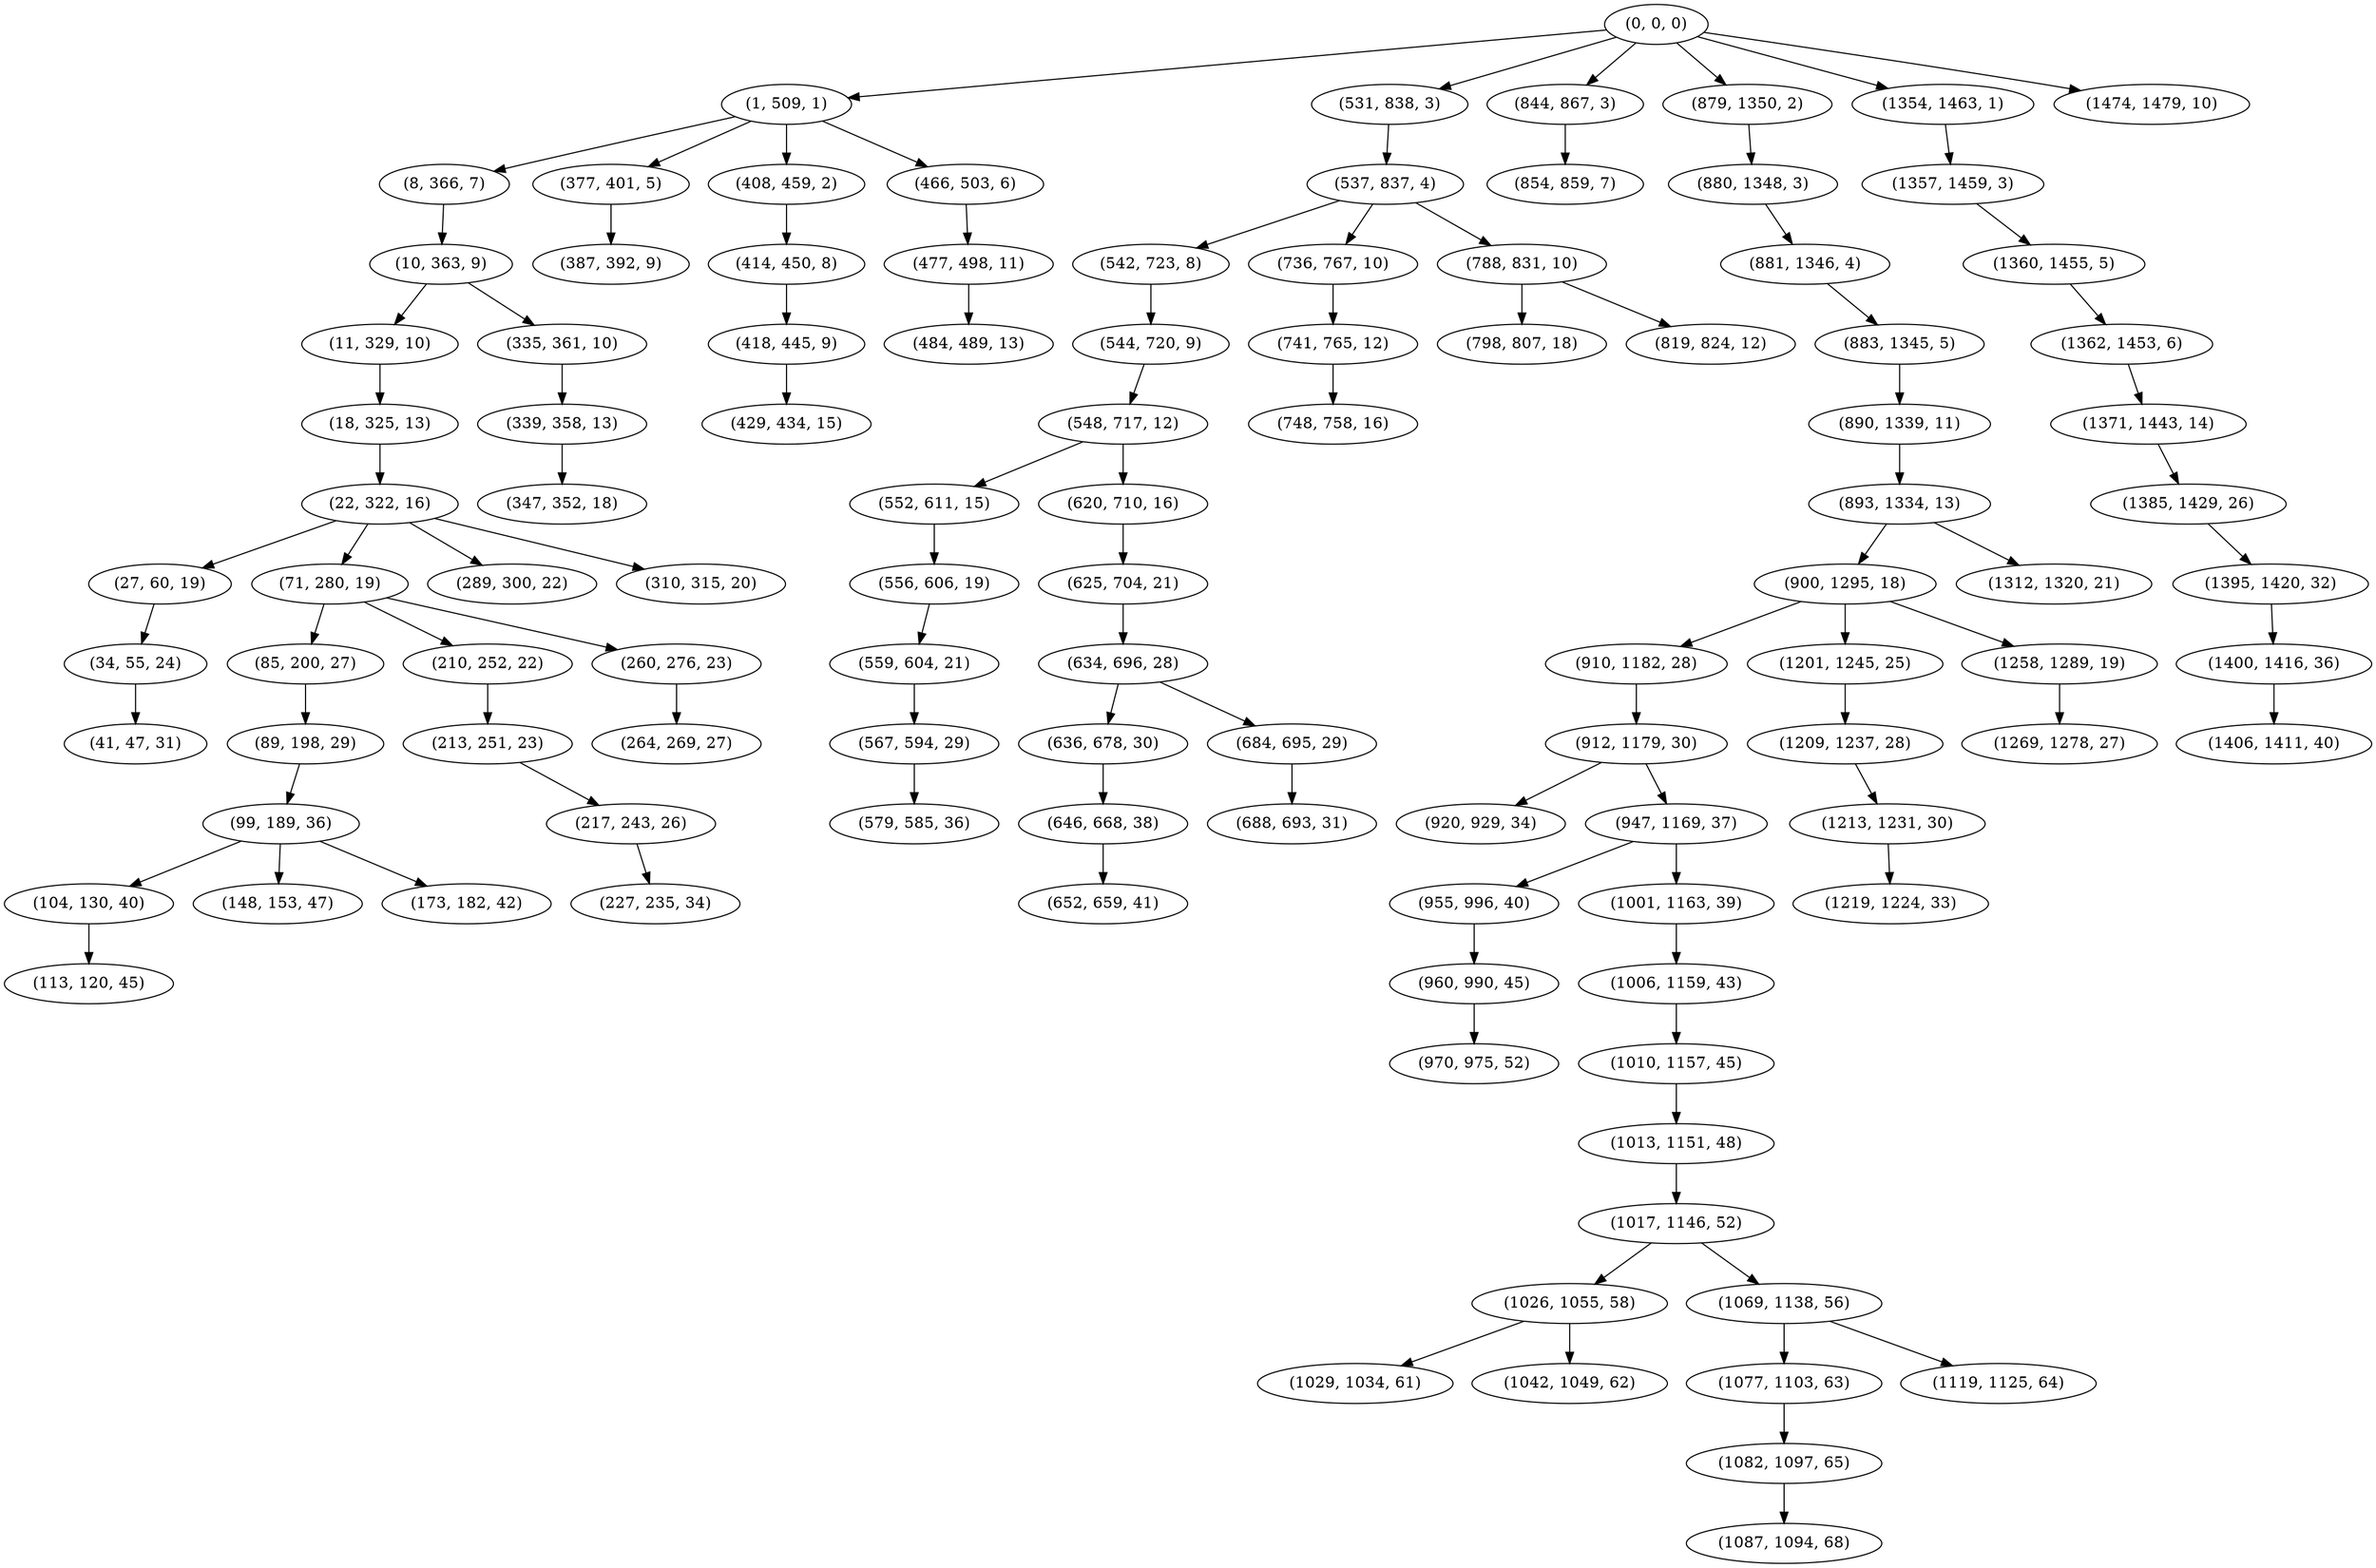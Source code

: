 digraph tree {
    "(0, 0, 0)";
    "(1, 509, 1)";
    "(8, 366, 7)";
    "(10, 363, 9)";
    "(11, 329, 10)";
    "(18, 325, 13)";
    "(22, 322, 16)";
    "(27, 60, 19)";
    "(34, 55, 24)";
    "(41, 47, 31)";
    "(71, 280, 19)";
    "(85, 200, 27)";
    "(89, 198, 29)";
    "(99, 189, 36)";
    "(104, 130, 40)";
    "(113, 120, 45)";
    "(148, 153, 47)";
    "(173, 182, 42)";
    "(210, 252, 22)";
    "(213, 251, 23)";
    "(217, 243, 26)";
    "(227, 235, 34)";
    "(260, 276, 23)";
    "(264, 269, 27)";
    "(289, 300, 22)";
    "(310, 315, 20)";
    "(335, 361, 10)";
    "(339, 358, 13)";
    "(347, 352, 18)";
    "(377, 401, 5)";
    "(387, 392, 9)";
    "(408, 459, 2)";
    "(414, 450, 8)";
    "(418, 445, 9)";
    "(429, 434, 15)";
    "(466, 503, 6)";
    "(477, 498, 11)";
    "(484, 489, 13)";
    "(531, 838, 3)";
    "(537, 837, 4)";
    "(542, 723, 8)";
    "(544, 720, 9)";
    "(548, 717, 12)";
    "(552, 611, 15)";
    "(556, 606, 19)";
    "(559, 604, 21)";
    "(567, 594, 29)";
    "(579, 585, 36)";
    "(620, 710, 16)";
    "(625, 704, 21)";
    "(634, 696, 28)";
    "(636, 678, 30)";
    "(646, 668, 38)";
    "(652, 659, 41)";
    "(684, 695, 29)";
    "(688, 693, 31)";
    "(736, 767, 10)";
    "(741, 765, 12)";
    "(748, 758, 16)";
    "(788, 831, 10)";
    "(798, 807, 18)";
    "(819, 824, 12)";
    "(844, 867, 3)";
    "(854, 859, 7)";
    "(879, 1350, 2)";
    "(880, 1348, 3)";
    "(881, 1346, 4)";
    "(883, 1345, 5)";
    "(890, 1339, 11)";
    "(893, 1334, 13)";
    "(900, 1295, 18)";
    "(910, 1182, 28)";
    "(912, 1179, 30)";
    "(920, 929, 34)";
    "(947, 1169, 37)";
    "(955, 996, 40)";
    "(960, 990, 45)";
    "(970, 975, 52)";
    "(1001, 1163, 39)";
    "(1006, 1159, 43)";
    "(1010, 1157, 45)";
    "(1013, 1151, 48)";
    "(1017, 1146, 52)";
    "(1026, 1055, 58)";
    "(1029, 1034, 61)";
    "(1042, 1049, 62)";
    "(1069, 1138, 56)";
    "(1077, 1103, 63)";
    "(1082, 1097, 65)";
    "(1087, 1094, 68)";
    "(1119, 1125, 64)";
    "(1201, 1245, 25)";
    "(1209, 1237, 28)";
    "(1213, 1231, 30)";
    "(1219, 1224, 33)";
    "(1258, 1289, 19)";
    "(1269, 1278, 27)";
    "(1312, 1320, 21)";
    "(1354, 1463, 1)";
    "(1357, 1459, 3)";
    "(1360, 1455, 5)";
    "(1362, 1453, 6)";
    "(1371, 1443, 14)";
    "(1385, 1429, 26)";
    "(1395, 1420, 32)";
    "(1400, 1416, 36)";
    "(1406, 1411, 40)";
    "(1474, 1479, 10)";
    "(0, 0, 0)" -> "(1, 509, 1)";
    "(0, 0, 0)" -> "(531, 838, 3)";
    "(0, 0, 0)" -> "(844, 867, 3)";
    "(0, 0, 0)" -> "(879, 1350, 2)";
    "(0, 0, 0)" -> "(1354, 1463, 1)";
    "(0, 0, 0)" -> "(1474, 1479, 10)";
    "(1, 509, 1)" -> "(8, 366, 7)";
    "(1, 509, 1)" -> "(377, 401, 5)";
    "(1, 509, 1)" -> "(408, 459, 2)";
    "(1, 509, 1)" -> "(466, 503, 6)";
    "(8, 366, 7)" -> "(10, 363, 9)";
    "(10, 363, 9)" -> "(11, 329, 10)";
    "(10, 363, 9)" -> "(335, 361, 10)";
    "(11, 329, 10)" -> "(18, 325, 13)";
    "(18, 325, 13)" -> "(22, 322, 16)";
    "(22, 322, 16)" -> "(27, 60, 19)";
    "(22, 322, 16)" -> "(71, 280, 19)";
    "(22, 322, 16)" -> "(289, 300, 22)";
    "(22, 322, 16)" -> "(310, 315, 20)";
    "(27, 60, 19)" -> "(34, 55, 24)";
    "(34, 55, 24)" -> "(41, 47, 31)";
    "(71, 280, 19)" -> "(85, 200, 27)";
    "(71, 280, 19)" -> "(210, 252, 22)";
    "(71, 280, 19)" -> "(260, 276, 23)";
    "(85, 200, 27)" -> "(89, 198, 29)";
    "(89, 198, 29)" -> "(99, 189, 36)";
    "(99, 189, 36)" -> "(104, 130, 40)";
    "(99, 189, 36)" -> "(148, 153, 47)";
    "(99, 189, 36)" -> "(173, 182, 42)";
    "(104, 130, 40)" -> "(113, 120, 45)";
    "(210, 252, 22)" -> "(213, 251, 23)";
    "(213, 251, 23)" -> "(217, 243, 26)";
    "(217, 243, 26)" -> "(227, 235, 34)";
    "(260, 276, 23)" -> "(264, 269, 27)";
    "(335, 361, 10)" -> "(339, 358, 13)";
    "(339, 358, 13)" -> "(347, 352, 18)";
    "(377, 401, 5)" -> "(387, 392, 9)";
    "(408, 459, 2)" -> "(414, 450, 8)";
    "(414, 450, 8)" -> "(418, 445, 9)";
    "(418, 445, 9)" -> "(429, 434, 15)";
    "(466, 503, 6)" -> "(477, 498, 11)";
    "(477, 498, 11)" -> "(484, 489, 13)";
    "(531, 838, 3)" -> "(537, 837, 4)";
    "(537, 837, 4)" -> "(542, 723, 8)";
    "(537, 837, 4)" -> "(736, 767, 10)";
    "(537, 837, 4)" -> "(788, 831, 10)";
    "(542, 723, 8)" -> "(544, 720, 9)";
    "(544, 720, 9)" -> "(548, 717, 12)";
    "(548, 717, 12)" -> "(552, 611, 15)";
    "(548, 717, 12)" -> "(620, 710, 16)";
    "(552, 611, 15)" -> "(556, 606, 19)";
    "(556, 606, 19)" -> "(559, 604, 21)";
    "(559, 604, 21)" -> "(567, 594, 29)";
    "(567, 594, 29)" -> "(579, 585, 36)";
    "(620, 710, 16)" -> "(625, 704, 21)";
    "(625, 704, 21)" -> "(634, 696, 28)";
    "(634, 696, 28)" -> "(636, 678, 30)";
    "(634, 696, 28)" -> "(684, 695, 29)";
    "(636, 678, 30)" -> "(646, 668, 38)";
    "(646, 668, 38)" -> "(652, 659, 41)";
    "(684, 695, 29)" -> "(688, 693, 31)";
    "(736, 767, 10)" -> "(741, 765, 12)";
    "(741, 765, 12)" -> "(748, 758, 16)";
    "(788, 831, 10)" -> "(798, 807, 18)";
    "(788, 831, 10)" -> "(819, 824, 12)";
    "(844, 867, 3)" -> "(854, 859, 7)";
    "(879, 1350, 2)" -> "(880, 1348, 3)";
    "(880, 1348, 3)" -> "(881, 1346, 4)";
    "(881, 1346, 4)" -> "(883, 1345, 5)";
    "(883, 1345, 5)" -> "(890, 1339, 11)";
    "(890, 1339, 11)" -> "(893, 1334, 13)";
    "(893, 1334, 13)" -> "(900, 1295, 18)";
    "(893, 1334, 13)" -> "(1312, 1320, 21)";
    "(900, 1295, 18)" -> "(910, 1182, 28)";
    "(900, 1295, 18)" -> "(1201, 1245, 25)";
    "(900, 1295, 18)" -> "(1258, 1289, 19)";
    "(910, 1182, 28)" -> "(912, 1179, 30)";
    "(912, 1179, 30)" -> "(920, 929, 34)";
    "(912, 1179, 30)" -> "(947, 1169, 37)";
    "(947, 1169, 37)" -> "(955, 996, 40)";
    "(947, 1169, 37)" -> "(1001, 1163, 39)";
    "(955, 996, 40)" -> "(960, 990, 45)";
    "(960, 990, 45)" -> "(970, 975, 52)";
    "(1001, 1163, 39)" -> "(1006, 1159, 43)";
    "(1006, 1159, 43)" -> "(1010, 1157, 45)";
    "(1010, 1157, 45)" -> "(1013, 1151, 48)";
    "(1013, 1151, 48)" -> "(1017, 1146, 52)";
    "(1017, 1146, 52)" -> "(1026, 1055, 58)";
    "(1017, 1146, 52)" -> "(1069, 1138, 56)";
    "(1026, 1055, 58)" -> "(1029, 1034, 61)";
    "(1026, 1055, 58)" -> "(1042, 1049, 62)";
    "(1069, 1138, 56)" -> "(1077, 1103, 63)";
    "(1069, 1138, 56)" -> "(1119, 1125, 64)";
    "(1077, 1103, 63)" -> "(1082, 1097, 65)";
    "(1082, 1097, 65)" -> "(1087, 1094, 68)";
    "(1201, 1245, 25)" -> "(1209, 1237, 28)";
    "(1209, 1237, 28)" -> "(1213, 1231, 30)";
    "(1213, 1231, 30)" -> "(1219, 1224, 33)";
    "(1258, 1289, 19)" -> "(1269, 1278, 27)";
    "(1354, 1463, 1)" -> "(1357, 1459, 3)";
    "(1357, 1459, 3)" -> "(1360, 1455, 5)";
    "(1360, 1455, 5)" -> "(1362, 1453, 6)";
    "(1362, 1453, 6)" -> "(1371, 1443, 14)";
    "(1371, 1443, 14)" -> "(1385, 1429, 26)";
    "(1385, 1429, 26)" -> "(1395, 1420, 32)";
    "(1395, 1420, 32)" -> "(1400, 1416, 36)";
    "(1400, 1416, 36)" -> "(1406, 1411, 40)";
}
